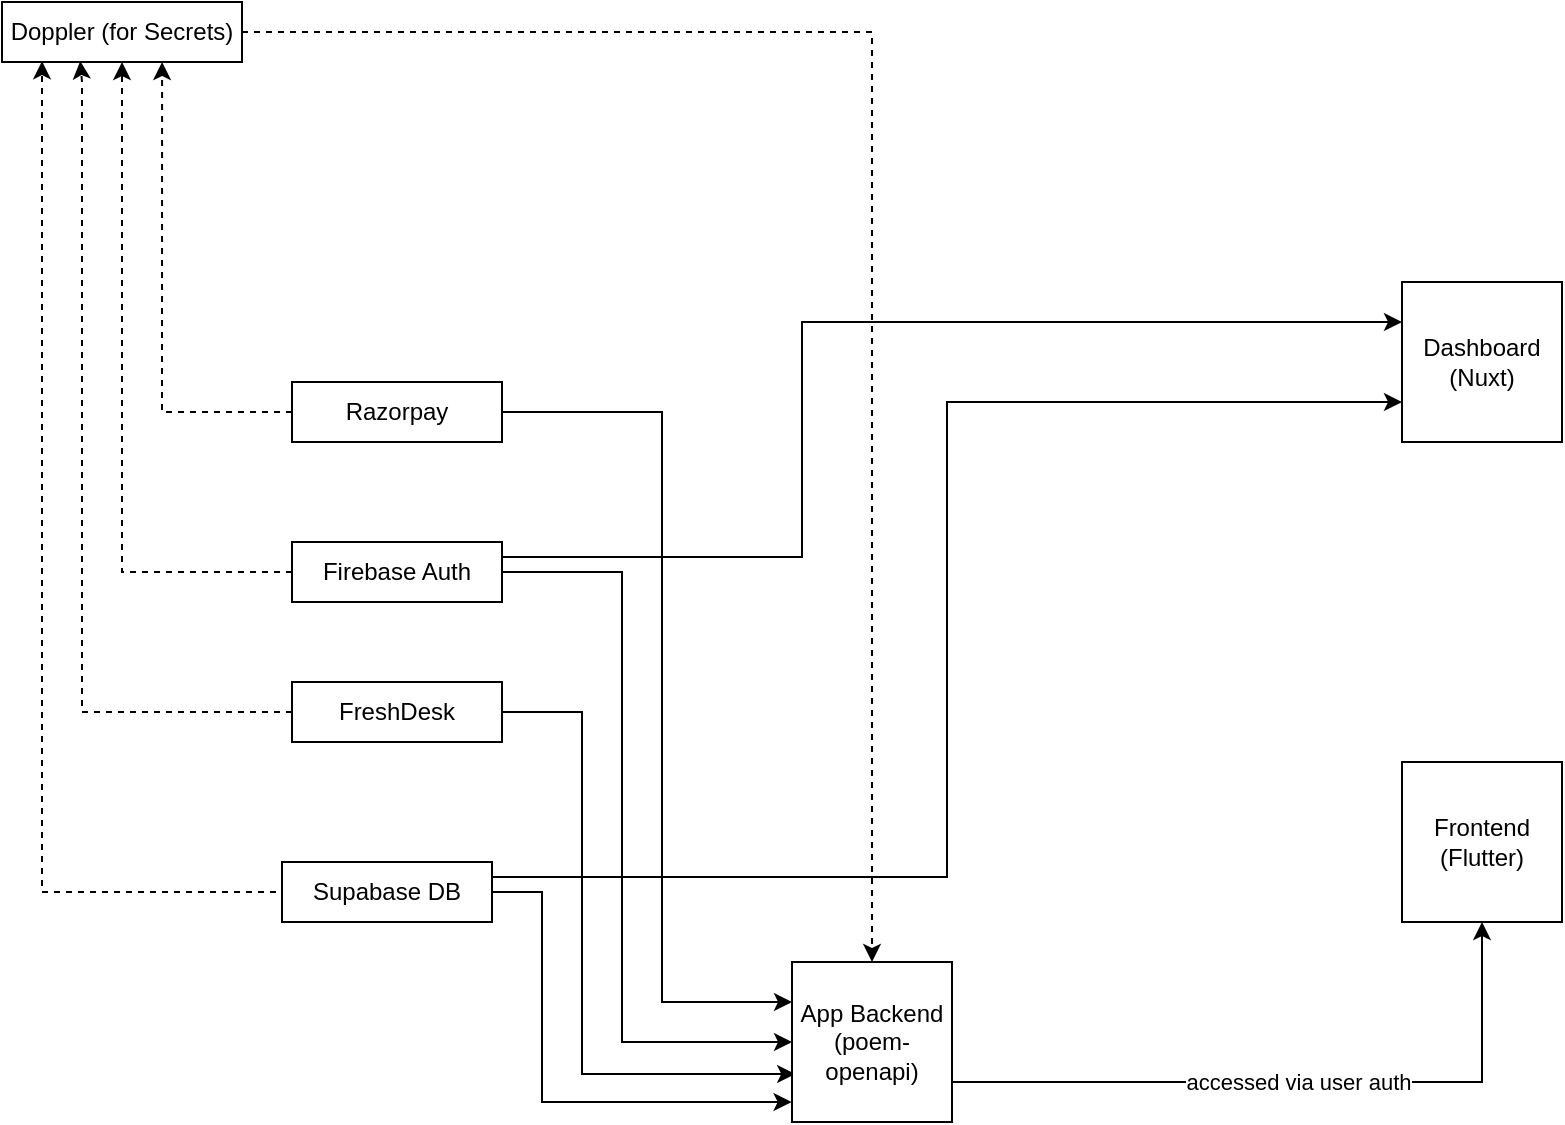 <mxfile version="18.0.7" type="github">
  <diagram id="sIMneq1X15ZrJVdeWBK4" name="Page-1">
    <mxGraphModel dx="2139" dy="806" grid="1" gridSize="10" guides="1" tooltips="1" connect="1" arrows="1" fold="1" page="1" pageScale="1" pageWidth="850" pageHeight="1100" math="0" shadow="0">
      <root>
        <mxCell id="0" />
        <mxCell id="1" parent="0" />
        <mxCell id="Ae2RFYdZyI68Ix3t2ft8-5" style="edgeStyle=orthogonalEdgeStyle;rounded=0;orthogonalLoop=1;jettySize=auto;html=1;exitX=0;exitY=0.5;exitDx=0;exitDy=0;dashed=1;entryX=0.667;entryY=1;entryDx=0;entryDy=0;entryPerimeter=0;" parent="1" source="Ae2RFYdZyI68Ix3t2ft8-1" target="Ae2RFYdZyI68Ix3t2ft8-9" edge="1">
          <mxGeometry relative="1" as="geometry">
            <mxPoint x="260" y="150" as="targetPoint" />
            <Array as="points">
              <mxPoint x="30" y="335" />
            </Array>
          </mxGeometry>
        </mxCell>
        <mxCell id="Ae2RFYdZyI68Ix3t2ft8-12" style="edgeStyle=orthogonalEdgeStyle;rounded=0;orthogonalLoop=1;jettySize=auto;html=1;exitX=1;exitY=0.5;exitDx=0;exitDy=0;entryX=0;entryY=0.25;entryDx=0;entryDy=0;" parent="1" source="Ae2RFYdZyI68Ix3t2ft8-1" target="Ae2RFYdZyI68Ix3t2ft8-10" edge="1">
          <mxGeometry relative="1" as="geometry">
            <Array as="points">
              <mxPoint x="280" y="335" />
              <mxPoint x="280" y="630" />
            </Array>
          </mxGeometry>
        </mxCell>
        <mxCell id="Ae2RFYdZyI68Ix3t2ft8-1" value="Razorpay" style="whiteSpace=wrap;html=1;imageAspect=1;fixDash=0;expand=1;" parent="1" vertex="1">
          <mxGeometry x="95" y="320" width="105" height="30" as="geometry" />
        </mxCell>
        <mxCell id="Ae2RFYdZyI68Ix3t2ft8-6" style="edgeStyle=orthogonalEdgeStyle;rounded=0;orthogonalLoop=1;jettySize=auto;html=1;dashed=1;entryX=0.5;entryY=1;entryDx=0;entryDy=0;" parent="1" source="Ae2RFYdZyI68Ix3t2ft8-2" target="Ae2RFYdZyI68Ix3t2ft8-9" edge="1">
          <mxGeometry relative="1" as="geometry">
            <mxPoint x="260" y="150" as="targetPoint" />
          </mxGeometry>
        </mxCell>
        <mxCell id="Ae2RFYdZyI68Ix3t2ft8-13" style="edgeStyle=orthogonalEdgeStyle;rounded=0;orthogonalLoop=1;jettySize=auto;html=1;exitX=1;exitY=0.5;exitDx=0;exitDy=0;entryX=0;entryY=0.5;entryDx=0;entryDy=0;" parent="1" source="Ae2RFYdZyI68Ix3t2ft8-2" target="Ae2RFYdZyI68Ix3t2ft8-10" edge="1">
          <mxGeometry relative="1" as="geometry">
            <Array as="points">
              <mxPoint x="260" y="415" />
              <mxPoint x="260" y="650" />
            </Array>
          </mxGeometry>
        </mxCell>
        <mxCell id="_aDxNE8Is3u3Tfrv5eCa-1" style="edgeStyle=orthogonalEdgeStyle;rounded=0;orthogonalLoop=1;jettySize=auto;html=1;exitX=1;exitY=0.25;exitDx=0;exitDy=0;entryX=0;entryY=0.25;entryDx=0;entryDy=0;" edge="1" parent="1" source="Ae2RFYdZyI68Ix3t2ft8-2" target="Ae2RFYdZyI68Ix3t2ft8-18">
          <mxGeometry relative="1" as="geometry">
            <Array as="points">
              <mxPoint x="350" y="407" />
              <mxPoint x="350" y="290" />
            </Array>
          </mxGeometry>
        </mxCell>
        <mxCell id="Ae2RFYdZyI68Ix3t2ft8-2" value="Firebase Auth" style="whiteSpace=wrap;html=1;imageAspect=0;" parent="1" vertex="1">
          <mxGeometry x="95" y="400" width="105" height="30" as="geometry" />
        </mxCell>
        <mxCell id="Ae2RFYdZyI68Ix3t2ft8-7" style="edgeStyle=orthogonalEdgeStyle;rounded=0;orthogonalLoop=1;jettySize=auto;html=1;dashed=1;entryX=0.326;entryY=0.985;entryDx=0;entryDy=0;entryPerimeter=0;" parent="1" source="Ae2RFYdZyI68Ix3t2ft8-3" target="Ae2RFYdZyI68Ix3t2ft8-9" edge="1">
          <mxGeometry relative="1" as="geometry">
            <mxPoint x="260" y="150" as="targetPoint" />
            <Array as="points">
              <mxPoint x="-10" y="485" />
              <mxPoint x="-10" y="170" />
              <mxPoint x="-11" y="170" />
            </Array>
          </mxGeometry>
        </mxCell>
        <mxCell id="Ae2RFYdZyI68Ix3t2ft8-14" style="edgeStyle=orthogonalEdgeStyle;rounded=0;orthogonalLoop=1;jettySize=auto;html=1;exitX=1;exitY=0.5;exitDx=0;exitDy=0;entryX=0.02;entryY=0.695;entryDx=0;entryDy=0;entryPerimeter=0;" parent="1" source="Ae2RFYdZyI68Ix3t2ft8-3" target="Ae2RFYdZyI68Ix3t2ft8-10" edge="1">
          <mxGeometry relative="1" as="geometry">
            <Array as="points">
              <mxPoint x="240" y="485" />
              <mxPoint x="240" y="666" />
              <mxPoint x="347" y="666" />
            </Array>
          </mxGeometry>
        </mxCell>
        <mxCell id="Ae2RFYdZyI68Ix3t2ft8-3" value="FreshDesk" style="whiteSpace=wrap;html=1;imageAspect=0;" parent="1" vertex="1">
          <mxGeometry x="95" y="470" width="105" height="30" as="geometry" />
        </mxCell>
        <mxCell id="Ae2RFYdZyI68Ix3t2ft8-8" style="edgeStyle=orthogonalEdgeStyle;rounded=0;orthogonalLoop=1;jettySize=auto;html=1;exitX=1;exitY=0.5;exitDx=0;exitDy=0;dashed=1;entryX=0.164;entryY=0.985;entryDx=0;entryDy=0;entryPerimeter=0;" parent="1" source="Ae2RFYdZyI68Ix3t2ft8-4" target="Ae2RFYdZyI68Ix3t2ft8-9" edge="1">
          <mxGeometry relative="1" as="geometry">
            <mxPoint x="260" y="150" as="targetPoint" />
            <Array as="points">
              <mxPoint x="-30" y="575" />
              <mxPoint x="-30" y="160" />
            </Array>
          </mxGeometry>
        </mxCell>
        <mxCell id="Ae2RFYdZyI68Ix3t2ft8-15" style="edgeStyle=orthogonalEdgeStyle;rounded=0;orthogonalLoop=1;jettySize=auto;html=1;exitX=1;exitY=0.5;exitDx=0;exitDy=0;entryX=-0.002;entryY=0.884;entryDx=0;entryDy=0;entryPerimeter=0;" parent="1" source="Ae2RFYdZyI68Ix3t2ft8-4" target="Ae2RFYdZyI68Ix3t2ft8-10" edge="1">
          <mxGeometry relative="1" as="geometry">
            <Array as="points">
              <mxPoint x="220" y="575" />
              <mxPoint x="220" y="680" />
              <mxPoint x="345" y="680" />
            </Array>
          </mxGeometry>
        </mxCell>
        <mxCell id="_aDxNE8Is3u3Tfrv5eCa-2" style="edgeStyle=orthogonalEdgeStyle;rounded=0;orthogonalLoop=1;jettySize=auto;html=1;exitX=1;exitY=0.25;exitDx=0;exitDy=0;entryX=0;entryY=0.75;entryDx=0;entryDy=0;" edge="1" parent="1" source="Ae2RFYdZyI68Ix3t2ft8-4" target="Ae2RFYdZyI68Ix3t2ft8-18">
          <mxGeometry relative="1" as="geometry" />
        </mxCell>
        <mxCell id="Ae2RFYdZyI68Ix3t2ft8-4" value="Supabase DB" style="whiteSpace=wrap;html=1;imageAspect=0;" parent="1" vertex="1">
          <mxGeometry x="90" y="560" width="105" height="30" as="geometry" />
        </mxCell>
        <mxCell id="Ae2RFYdZyI68Ix3t2ft8-11" style="edgeStyle=orthogonalEdgeStyle;rounded=0;orthogonalLoop=1;jettySize=auto;html=1;entryX=0.5;entryY=0;entryDx=0;entryDy=0;dashed=1;" parent="1" source="Ae2RFYdZyI68Ix3t2ft8-9" target="Ae2RFYdZyI68Ix3t2ft8-10" edge="1">
          <mxGeometry relative="1" as="geometry">
            <Array as="points">
              <mxPoint x="385" y="145" />
            </Array>
          </mxGeometry>
        </mxCell>
        <mxCell id="Ae2RFYdZyI68Ix3t2ft8-9" value="Doppler (for Secrets)" style="rounded=0;whiteSpace=wrap;html=1;" parent="1" vertex="1">
          <mxGeometry x="-50" y="130" width="120" height="30" as="geometry" />
        </mxCell>
        <mxCell id="Ae2RFYdZyI68Ix3t2ft8-17" value="accessed via user auth" style="edgeStyle=orthogonalEdgeStyle;rounded=0;orthogonalLoop=1;jettySize=auto;html=1;exitX=1;exitY=0.75;exitDx=0;exitDy=0;" parent="1" source="Ae2RFYdZyI68Ix3t2ft8-10" target="Ae2RFYdZyI68Ix3t2ft8-16" edge="1">
          <mxGeometry relative="1" as="geometry" />
        </mxCell>
        <mxCell id="Ae2RFYdZyI68Ix3t2ft8-10" value="&lt;div&gt;App Backend&lt;/div&gt;&lt;div&gt;(poem-openapi)&lt;br&gt;&lt;/div&gt;" style="whiteSpace=wrap;html=1;aspect=fixed;" parent="1" vertex="1">
          <mxGeometry x="345" y="610" width="80" height="80" as="geometry" />
        </mxCell>
        <mxCell id="Ae2RFYdZyI68Ix3t2ft8-16" value="&lt;div&gt;Frontend&lt;/div&gt;&lt;div&gt;(Flutter)&lt;br&gt;&lt;/div&gt;" style="whiteSpace=wrap;html=1;aspect=fixed;" parent="1" vertex="1">
          <mxGeometry x="650" y="510" width="80" height="80" as="geometry" />
        </mxCell>
        <mxCell id="Ae2RFYdZyI68Ix3t2ft8-18" value="&lt;div&gt;Dashboard&lt;/div&gt;&lt;div&gt;(Nuxt)&lt;br&gt;&lt;/div&gt;" style="whiteSpace=wrap;html=1;aspect=fixed;" parent="1" vertex="1">
          <mxGeometry x="650" y="270" width="80" height="80" as="geometry" />
        </mxCell>
      </root>
    </mxGraphModel>
  </diagram>
</mxfile>

